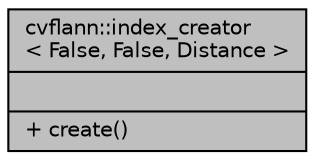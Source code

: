 digraph "cvflann::index_creator&lt; False, False, Distance &gt;"
{
 // LATEX_PDF_SIZE
  edge [fontname="Helvetica",fontsize="10",labelfontname="Helvetica",labelfontsize="10"];
  node [fontname="Helvetica",fontsize="10",shape=record];
  Node1 [label="{cvflann::index_creator\l\< False, False, Distance \>\n||+ create()\l}",height=0.2,width=0.4,color="black", fillcolor="grey75", style="filled", fontcolor="black",tooltip=" "];
}
